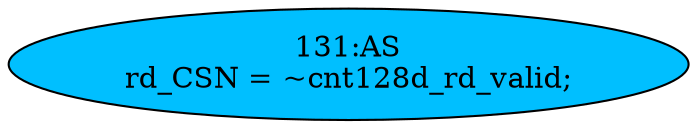 strict digraph "" {
	node [label="\N"];
	"131:AS"	 [ast="<pyverilog.vparser.ast.Assign object at 0x7f052aec2410>",
		def_var="['rd_CSN']",
		fillcolor=deepskyblue,
		label="131:AS
rd_CSN = ~cnt128d_rd_valid;",
		statements="[]",
		style=filled,
		typ=Assign,
		use_var="['cnt128d_rd_valid']"];
}

